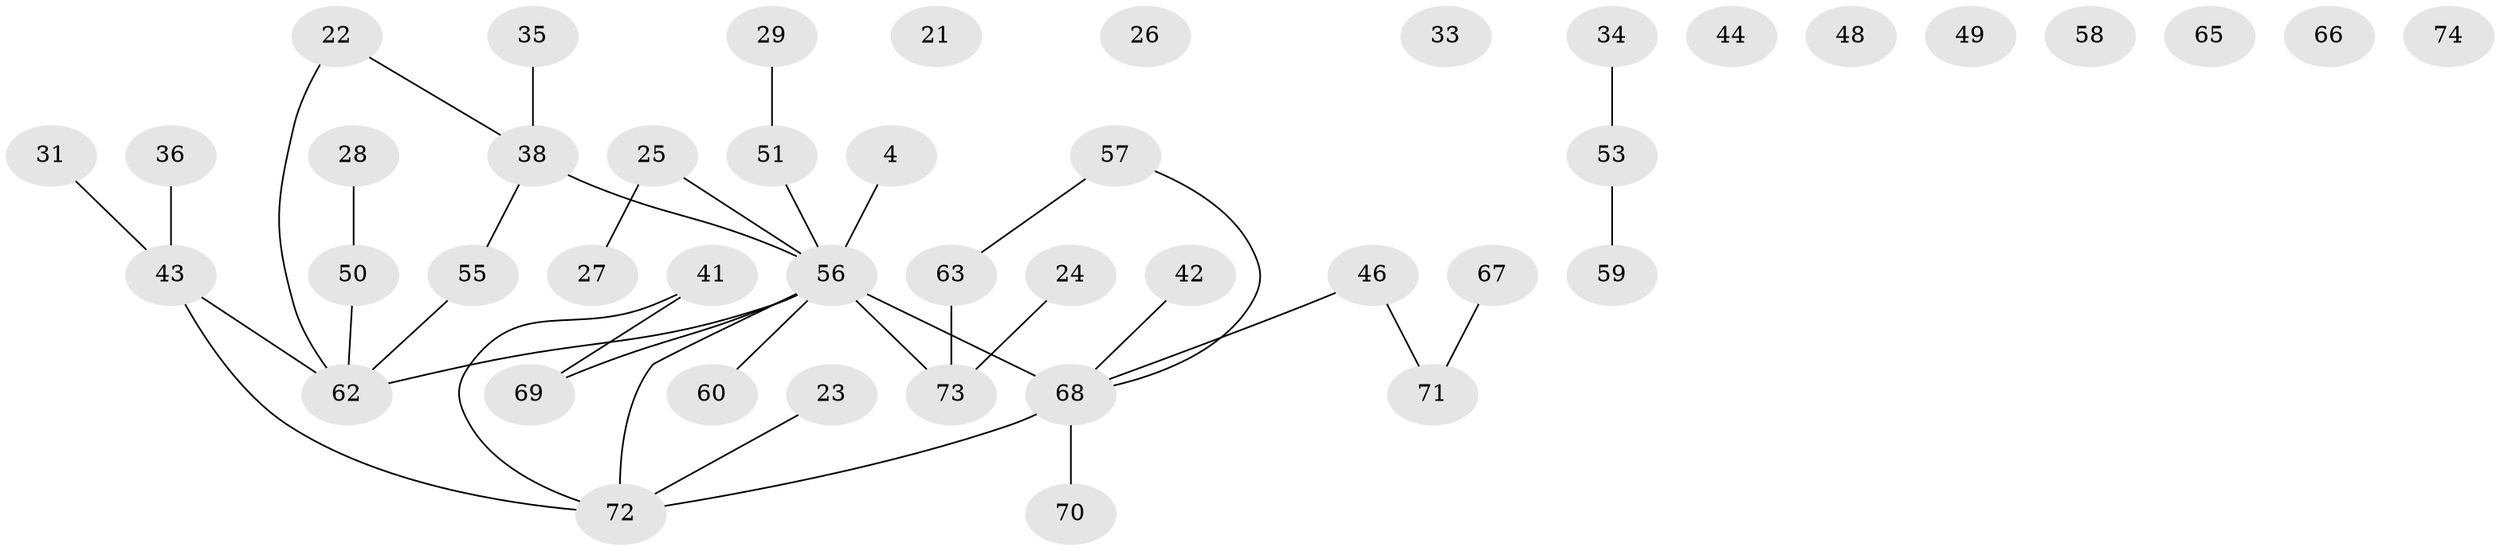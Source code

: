 // original degree distribution, {3: 0.1891891891891892, 1: 0.25675675675675674, 2: 0.25675675675675674, 6: 0.02702702702702703, 4: 0.0945945945945946, 0: 0.13513513513513514, 5: 0.02702702702702703, 7: 0.013513513513513514}
// Generated by graph-tools (version 1.1) at 2025/43/03/04/25 21:43:55]
// undirected, 44 vertices, 38 edges
graph export_dot {
graph [start="1"]
  node [color=gray90,style=filled];
  4;
  21;
  22 [super="+7"];
  23;
  24;
  25 [super="+16"];
  26;
  27;
  28;
  29;
  31;
  33;
  34;
  35;
  36;
  38 [super="+19"];
  41;
  42;
  43 [super="+39+18+15"];
  44;
  46;
  48;
  49;
  50;
  51 [super="+20"];
  53;
  55;
  56 [super="+8+32+47"];
  57;
  58;
  59;
  60;
  62 [super="+1"];
  63 [super="+9"];
  65;
  66;
  67;
  68 [super="+37+2+45+64+52+54"];
  69;
  70;
  71;
  72 [super="+17+61"];
  73;
  74;
  4 -- 56 [weight=2];
  22 -- 62;
  22 -- 38;
  23 -- 72;
  24 -- 73;
  25 -- 27;
  25 -- 56;
  28 -- 50;
  29 -- 51;
  31 -- 43;
  34 -- 53;
  35 -- 38;
  36 -- 43;
  38 -- 56 [weight=3];
  38 -- 55;
  41 -- 69;
  41 -- 72;
  42 -- 68;
  43 -- 62;
  43 -- 72;
  46 -- 71;
  46 -- 68;
  50 -- 62;
  51 -- 56;
  53 -- 59;
  55 -- 62;
  56 -- 73 [weight=4];
  56 -- 62;
  56 -- 69;
  56 -- 60;
  56 -- 68 [weight=5];
  56 -- 72;
  57 -- 63;
  57 -- 68;
  63 -- 73;
  67 -- 71;
  68 -- 70;
  68 -- 72;
}
